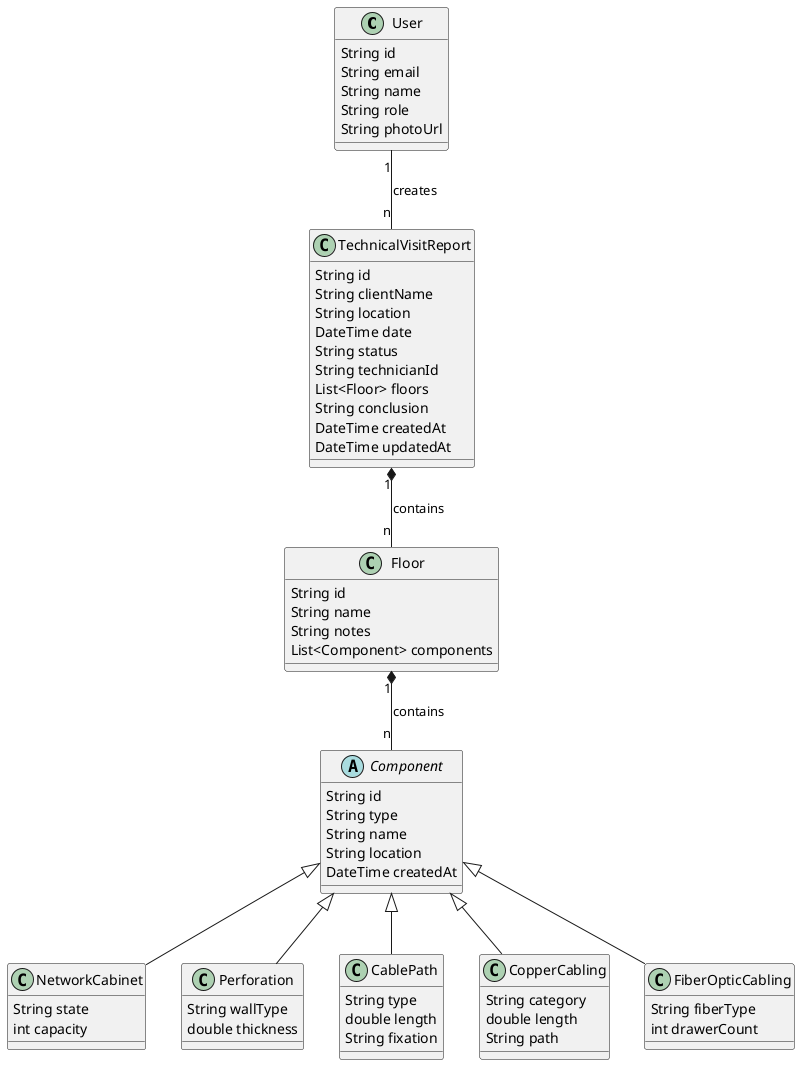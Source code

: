 @startuml
class User {
  String id
  String email
  String name
  String role
  String photoUrl
}

class TechnicalVisitReport {
  String id
  String clientName
  String location
  DateTime date
  String status
  String technicianId
  List<Floor> floors
  String conclusion
  DateTime createdAt
  DateTime updatedAt
}

class Floor {
  String id
  String name
  String notes
  List<Component> components
}

abstract class Component {
  String id
  String type
  String name
  String location
  DateTime createdAt
}

class NetworkCabinet extends Component {
  String state
  int capacity
}

class Perforation extends Component {
  String wallType
  double thickness
}

class CablePath extends Component {
  String type
  double length
  String fixation
}

class CopperCabling extends Component {
  String category
  double length
  String path
}

class FiberOpticCabling extends Component {
  String fiberType
  int drawerCount
}

User "1" -- "n" TechnicalVisitReport : creates
TechnicalVisitReport "1" *-- "n" Floor : contains
Floor "1" *-- "n" Component : contains
@enduml